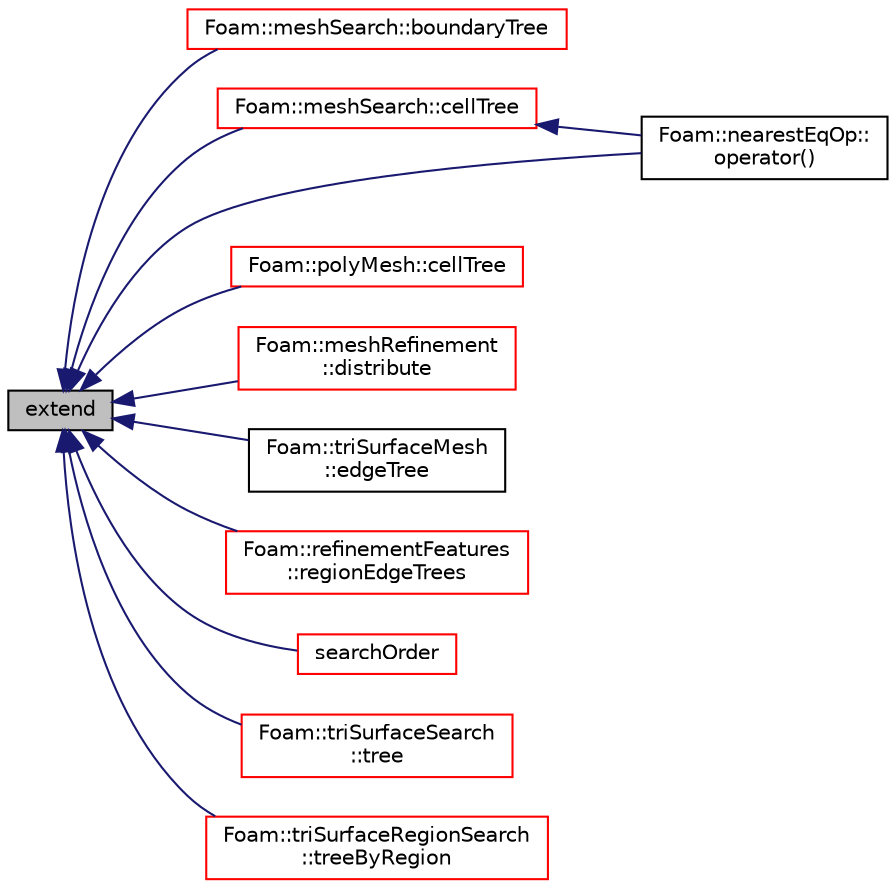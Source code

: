 digraph "extend"
{
  bgcolor="transparent";
  edge [fontname="Helvetica",fontsize="10",labelfontname="Helvetica",labelfontsize="10"];
  node [fontname="Helvetica",fontsize="10",shape=record];
  rankdir="LR";
  Node384 [label="extend",height=0.2,width=0.4,color="black", fillcolor="grey75", style="filled", fontcolor="black"];
  Node384 -> Node385 [dir="back",color="midnightblue",fontsize="10",style="solid",fontname="Helvetica"];
  Node385 [label="Foam::meshSearch::boundaryTree",height=0.2,width=0.4,color="red",URL="$a26249.html#a388fb4d39f97b837f32ecf4ac809a4d3",tooltip="Get (demand driven) reference to octree holding all. "];
  Node384 -> Node388 [dir="back",color="midnightblue",fontsize="10",style="solid",fontname="Helvetica"];
  Node388 [label="Foam::meshSearch::cellTree",height=0.2,width=0.4,color="red",URL="$a26249.html#ac6c5bd053e8332171655f8ef67dbe917",tooltip="Get (demand driven) reference to octree holding all cells. "];
  Node388 -> Node387 [dir="back",color="midnightblue",fontsize="10",style="solid",fontname="Helvetica"];
  Node387 [label="Foam::nearestEqOp::\loperator()",height=0.2,width=0.4,color="black",URL="$a30669.html#a7125bb052e112a423cd8082006cdac3b"];
  Node384 -> Node389 [dir="back",color="midnightblue",fontsize="10",style="solid",fontname="Helvetica"];
  Node389 [label="Foam::polyMesh::cellTree",height=0.2,width=0.4,color="red",URL="$a28565.html#ac6c5bd053e8332171655f8ef67dbe917",tooltip="Return the cell search tree. "];
  Node384 -> Node525 [dir="back",color="midnightblue",fontsize="10",style="solid",fontname="Helvetica"];
  Node525 [label="Foam::meshRefinement\l::distribute",height=0.2,width=0.4,color="red",URL="$a25857.html#a6be2dc3eb1d541aeb83ee0a2adcc0556",tooltip="Update local numbering for mesh redistribution. "];
  Node384 -> Node526 [dir="back",color="midnightblue",fontsize="10",style="solid",fontname="Helvetica"];
  Node526 [label="Foam::triSurfaceMesh\l::edgeTree",height=0.2,width=0.4,color="black",URL="$a26393.html#a35b8d766fd06e5d629b382b37f071d47",tooltip="Demand driven construction of octree for boundary edges. "];
  Node384 -> Node387 [dir="back",color="midnightblue",fontsize="10",style="solid",fontname="Helvetica"];
  Node384 -> Node527 [dir="back",color="midnightblue",fontsize="10",style="solid",fontname="Helvetica"];
  Node527 [label="Foam::refinementFeatures\l::regionEdgeTrees",height=0.2,width=0.4,color="red",URL="$a25877.html#a8b10e1c25153aef632c6fea885ce9bf0"];
  Node384 -> Node534 [dir="back",color="midnightblue",fontsize="10",style="solid",fontname="Helvetica"];
  Node534 [label="searchOrder",height=0.2,width=0.4,color="red",URL="$a28773.html#a4755b78bc3e7e11bc866f45baccf8fdc",tooltip="Calculates optimal order to look for nearest to point. "];
  Node384 -> Node536 [dir="back",color="midnightblue",fontsize="10",style="solid",fontname="Helvetica"];
  Node536 [label="Foam::triSurfaceSearch\l::tree",height=0.2,width=0.4,color="red",URL="$a26665.html#a6d01bb33aa711bf96f61eba9aa236e80",tooltip="Demand driven construction of the octree. "];
  Node384 -> Node557 [dir="back",color="midnightblue",fontsize="10",style="solid",fontname="Helvetica"];
  Node557 [label="Foam::triSurfaceRegionSearch\l::treeByRegion",height=0.2,width=0.4,color="red",URL="$a26661.html#ac3b5768cab9bb1f9664f225d85b1e7d9",tooltip="Demand driven construction of octree for each region. "];
}
